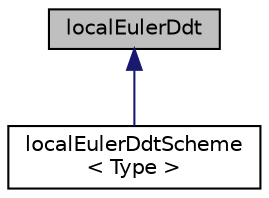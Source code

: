 digraph "localEulerDdt"
{
  bgcolor="transparent";
  edge [fontname="Helvetica",fontsize="10",labelfontname="Helvetica",labelfontsize="10"];
  node [fontname="Helvetica",fontsize="10",shape=record];
  Node0 [label="localEulerDdt",height=0.2,width=0.4,color="black", fillcolor="grey75", style="filled", fontcolor="black"];
  Node0 -> Node1 [dir="back",color="midnightblue",fontsize="10",style="solid",fontname="Helvetica"];
  Node1 [label="localEulerDdtScheme\l\< Type \>",height=0.2,width=0.4,color="black",URL="$a23313.html",tooltip="Local time-step first-order Euler implicit/explicit ddt. "];
}
